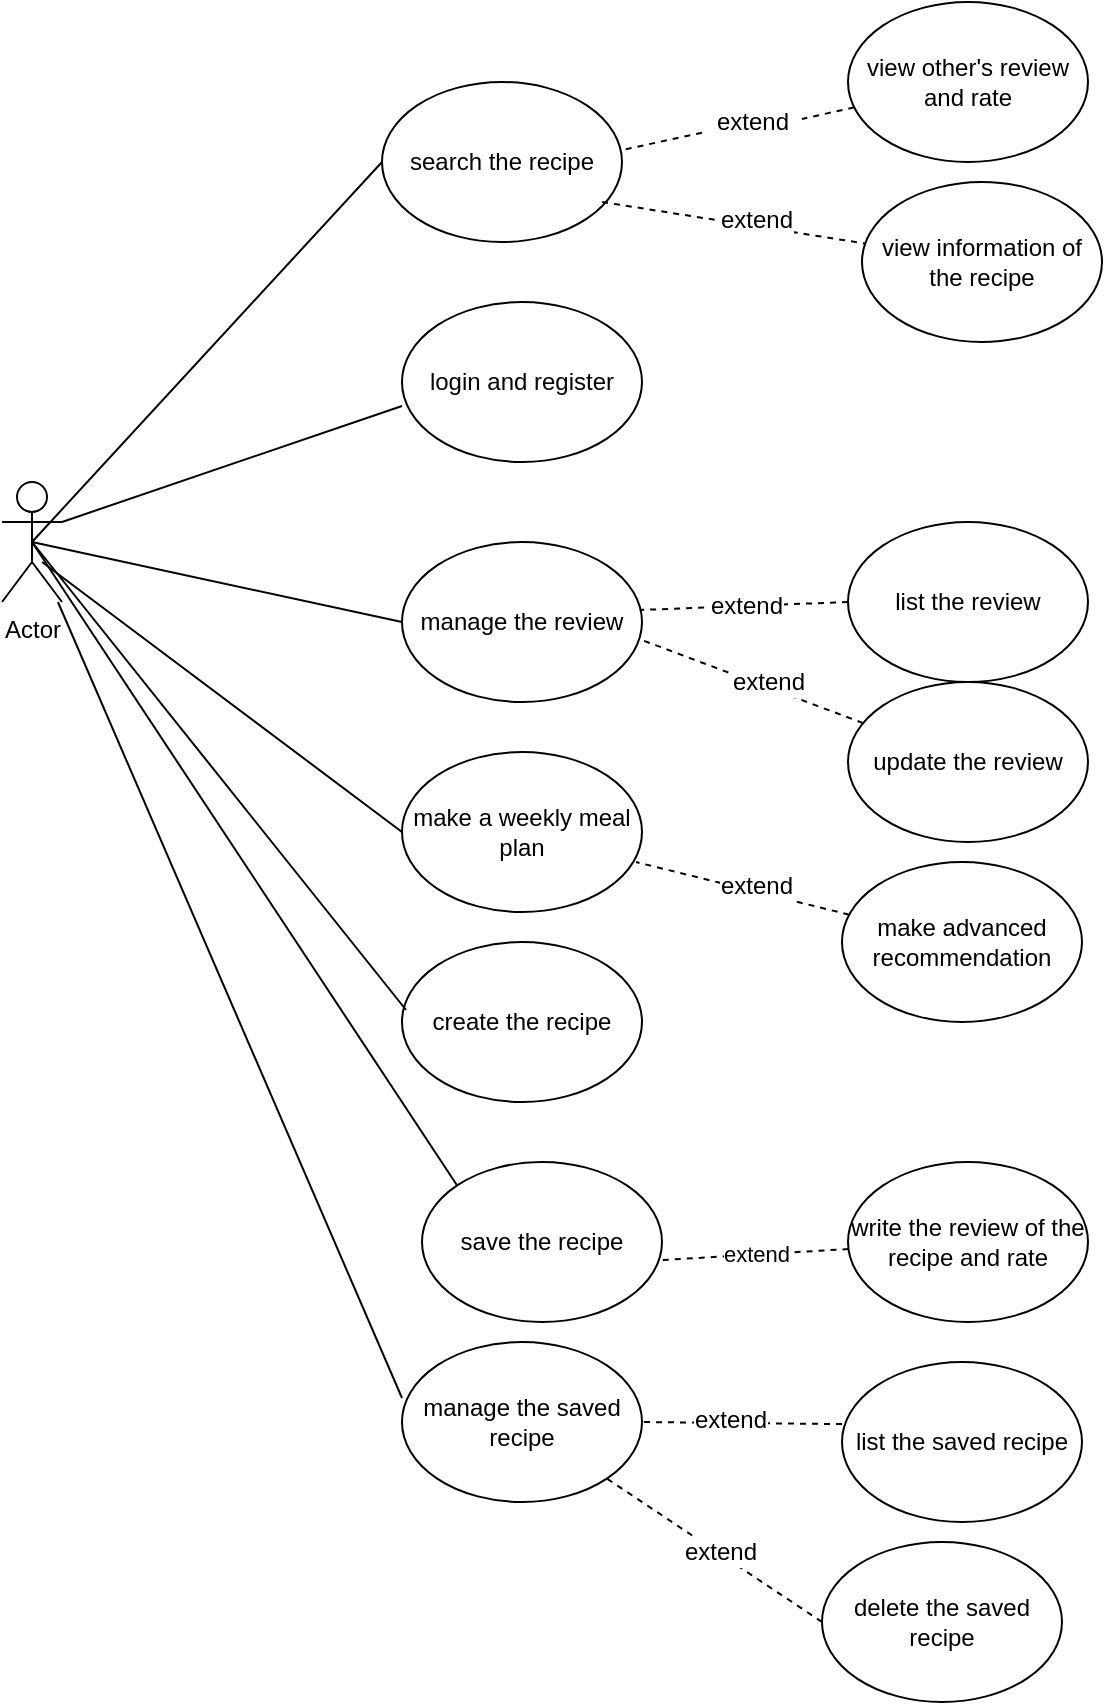 <mxfile version="12.2.9" type="github" pages="1">
  <diagram id="Bw5xsWEdGbu48Ygzj_-n" name="Page-1">
    <mxGraphModel dx="1355" dy="1915" grid="1" gridSize="10" guides="1" tooltips="1" connect="1" arrows="1" fold="1" page="1" pageScale="1" pageWidth="827" pageHeight="1169" math="0" shadow="0">
      <root>
        <mxCell id="0"/>
        <mxCell id="1" parent="0"/>
        <mxCell id="bjBqQtMSp6dqoQxwANr6-1" value="Actor" style="shape=umlActor;verticalLabelPosition=bottom;labelBackgroundColor=#ffffff;verticalAlign=top;html=1;outlineConnect=0;" parent="1" vertex="1">
          <mxGeometry x="50" y="190" width="30" height="60" as="geometry"/>
        </mxCell>
        <mxCell id="bjBqQtMSp6dqoQxwANr6-2" value="login and register" style="ellipse;whiteSpace=wrap;html=1;" parent="1" vertex="1">
          <mxGeometry x="250" y="100" width="120" height="80" as="geometry"/>
        </mxCell>
        <mxCell id="bjBqQtMSp6dqoQxwANr6-3" value="" style="endArrow=none;html=1;entryX=0;entryY=0.65;entryDx=0;entryDy=0;entryPerimeter=0;exitX=1;exitY=0.333;exitDx=0;exitDy=0;exitPerimeter=0;" parent="1" source="bjBqQtMSp6dqoQxwANr6-1" target="bjBqQtMSp6dqoQxwANr6-2" edge="1">
          <mxGeometry width="50" height="50" relative="1" as="geometry">
            <mxPoint x="50" y="380" as="sourcePoint"/>
            <mxPoint x="100" y="330" as="targetPoint"/>
          </mxGeometry>
        </mxCell>
        <mxCell id="bjBqQtMSp6dqoQxwANr6-4" value="manage the review" style="ellipse;whiteSpace=wrap;html=1;" parent="1" vertex="1">
          <mxGeometry x="250" y="220" width="120" height="80" as="geometry"/>
        </mxCell>
        <mxCell id="bjBqQtMSp6dqoQxwANr6-5" value="" style="endArrow=none;html=1;exitX=0;exitY=0.5;exitDx=0;exitDy=0;" parent="1" source="bjBqQtMSp6dqoQxwANr6-4" edge="1">
          <mxGeometry width="50" height="50" relative="1" as="geometry">
            <mxPoint x="50" y="480" as="sourcePoint"/>
            <mxPoint x="65" y="220" as="targetPoint"/>
          </mxGeometry>
        </mxCell>
        <mxCell id="bjBqQtMSp6dqoQxwANr6-10" value="list the review" style="ellipse;whiteSpace=wrap;html=1;" parent="1" vertex="1">
          <mxGeometry x="473" y="210" width="120" height="80" as="geometry"/>
        </mxCell>
        <mxCell id="bjBqQtMSp6dqoQxwANr6-12" value="update the review" style="ellipse;whiteSpace=wrap;html=1;" parent="1" vertex="1">
          <mxGeometry x="473" y="290" width="120" height="80" as="geometry"/>
        </mxCell>
        <mxCell id="bjBqQtMSp6dqoQxwANr6-16" value="search the recipe" style="ellipse;whiteSpace=wrap;html=1;" parent="1" vertex="1">
          <mxGeometry x="240" y="-10" width="120" height="80" as="geometry"/>
        </mxCell>
        <mxCell id="bjBqQtMSp6dqoQxwANr6-17" value="" style="endArrow=none;html=1;entryX=0.5;entryY=0.5;entryDx=0;entryDy=0;entryPerimeter=0;exitX=0;exitY=0.5;exitDx=0;exitDy=0;" parent="1" source="bjBqQtMSp6dqoQxwANr6-16" target="bjBqQtMSp6dqoQxwANr6-1" edge="1">
          <mxGeometry width="50" height="50" relative="1" as="geometry">
            <mxPoint x="50" y="670" as="sourcePoint"/>
            <mxPoint x="100" y="620" as="targetPoint"/>
          </mxGeometry>
        </mxCell>
        <mxCell id="bjBqQtMSp6dqoQxwANr6-18" value="save the recipe" style="ellipse;whiteSpace=wrap;html=1;" parent="1" vertex="1">
          <mxGeometry x="260" y="530" width="120" height="80" as="geometry"/>
        </mxCell>
        <mxCell id="bjBqQtMSp6dqoQxwANr6-19" value="" style="endArrow=none;html=1;exitX=0;exitY=0;exitDx=0;exitDy=0;entryX=0.5;entryY=0.5;entryDx=0;entryDy=0;entryPerimeter=0;" parent="1" source="bjBqQtMSp6dqoQxwANr6-18" target="bjBqQtMSp6dqoQxwANr6-1" edge="1">
          <mxGeometry width="50" height="50" relative="1" as="geometry">
            <mxPoint x="50" y="670" as="sourcePoint"/>
            <mxPoint x="50" y="280" as="targetPoint"/>
          </mxGeometry>
        </mxCell>
        <mxCell id="bjBqQtMSp6dqoQxwANr6-20" value="create the recipe" style="ellipse;whiteSpace=wrap;html=1;" parent="1" vertex="1">
          <mxGeometry x="250" y="420" width="120" height="80" as="geometry"/>
        </mxCell>
        <mxCell id="bjBqQtMSp6dqoQxwANr6-21" value="" style="endArrow=none;html=1;entryX=0.017;entryY=0.425;entryDx=0;entryDy=0;entryPerimeter=0;exitX=0.5;exitY=0.5;exitDx=0;exitDy=0;exitPerimeter=0;" parent="1" source="bjBqQtMSp6dqoQxwANr6-1" target="bjBqQtMSp6dqoQxwANr6-20" edge="1">
          <mxGeometry width="50" height="50" relative="1" as="geometry">
            <mxPoint x="70" y="230" as="sourcePoint"/>
            <mxPoint x="100" y="710" as="targetPoint"/>
          </mxGeometry>
        </mxCell>
        <mxCell id="bjBqQtMSp6dqoQxwANr6-25" value="view information of the recipe" style="ellipse;whiteSpace=wrap;html=1;" parent="1" vertex="1">
          <mxGeometry x="480" y="40" width="120" height="80" as="geometry"/>
        </mxCell>
        <mxCell id="bjBqQtMSp6dqoQxwANr6-26" value="" style="endArrow=none;dashed=1;html=1;exitX=0.917;exitY=0.75;exitDx=0;exitDy=0;exitPerimeter=0;" parent="1" source="bjBqQtMSp6dqoQxwANr6-16" target="bjBqQtMSp6dqoQxwANr6-25" edge="1">
          <mxGeometry width="50" height="50" relative="1" as="geometry">
            <mxPoint x="380" y="160" as="sourcePoint"/>
            <mxPoint x="100" y="710" as="targetPoint"/>
          </mxGeometry>
        </mxCell>
        <mxCell id="bjBqQtMSp6dqoQxwANr6-37" value="extend" style="text;html=1;align=center;verticalAlign=middle;resizable=0;points=[];;labelBackgroundColor=#ffffff;" parent="bjBqQtMSp6dqoQxwANr6-26" vertex="1" connectable="0">
          <mxGeometry x="0.164" y="3" relative="1" as="geometry">
            <mxPoint as="offset"/>
          </mxGeometry>
        </mxCell>
        <mxCell id="bjBqQtMSp6dqoQxwANr6-27" value="" style="endArrow=none;dashed=1;html=1;entryX=1;entryY=0.425;entryDx=0;entryDy=0;entryPerimeter=0;" parent="1" source="bjBqQtMSp6dqoQxwANr6-33" target="bjBqQtMSp6dqoQxwANr6-16" edge="1">
          <mxGeometry width="50" height="50" relative="1" as="geometry">
            <mxPoint x="430" y="220" as="sourcePoint"/>
            <mxPoint x="100" y="710" as="targetPoint"/>
          </mxGeometry>
        </mxCell>
        <mxCell id="bjBqQtMSp6dqoQxwANr6-28" value="view other&#39;s review and rate" style="ellipse;whiteSpace=wrap;html=1;" parent="1" vertex="1">
          <mxGeometry x="473" y="-50" width="120" height="80" as="geometry"/>
        </mxCell>
        <mxCell id="bjBqQtMSp6dqoQxwANr6-29" value="write the review of the recipe and rate" style="ellipse;whiteSpace=wrap;html=1;" parent="1" vertex="1">
          <mxGeometry x="473" y="530" width="120" height="80" as="geometry"/>
        </mxCell>
        <mxCell id="bjBqQtMSp6dqoQxwANr6-31" value="make a weekly meal plan" style="ellipse;whiteSpace=wrap;html=1;" parent="1" vertex="1">
          <mxGeometry x="250" y="325" width="120" height="80" as="geometry"/>
        </mxCell>
        <mxCell id="bjBqQtMSp6dqoQxwANr6-32" value="" style="endArrow=none;html=1;exitX=0;exitY=0.5;exitDx=0;exitDy=0;" parent="1" source="bjBqQtMSp6dqoQxwANr6-31" edge="1">
          <mxGeometry width="50" height="50" relative="1" as="geometry">
            <mxPoint x="50" y="800" as="sourcePoint"/>
            <mxPoint x="70" y="230" as="targetPoint"/>
          </mxGeometry>
        </mxCell>
        <mxCell id="bjBqQtMSp6dqoQxwANr6-33" value="extend" style="text;html=1;align=center;verticalAlign=middle;resizable=0;points=[];;autosize=1;" parent="1" vertex="1">
          <mxGeometry x="400" width="50" height="20" as="geometry"/>
        </mxCell>
        <mxCell id="bjBqQtMSp6dqoQxwANr6-34" value="" style="endArrow=none;dashed=1;html=1;entryX=1;entryY=0.425;entryDx=0;entryDy=0;entryPerimeter=0;" parent="1" source="bjBqQtMSp6dqoQxwANr6-28" target="bjBqQtMSp6dqoQxwANr6-33" edge="1">
          <mxGeometry width="50" height="50" relative="1" as="geometry">
            <mxPoint x="460.664" y="55.934" as="sourcePoint"/>
            <mxPoint x="380" y="64" as="targetPoint"/>
          </mxGeometry>
        </mxCell>
        <mxCell id="bjBqQtMSp6dqoQxwANr6-40" value="" style="endArrow=none;dashed=1;html=1;entryX=0.992;entryY=0.425;entryDx=0;entryDy=0;entryPerimeter=0;exitX=0;exitY=0.5;exitDx=0;exitDy=0;" parent="1" source="bjBqQtMSp6dqoQxwANr6-10" target="bjBqQtMSp6dqoQxwANr6-4" edge="1">
          <mxGeometry width="50" height="50" relative="1" as="geometry">
            <mxPoint x="50" y="760" as="sourcePoint"/>
            <mxPoint x="100" y="710" as="targetPoint"/>
          </mxGeometry>
        </mxCell>
        <mxCell id="bjBqQtMSp6dqoQxwANr6-45" value="extend" style="text;html=1;align=center;verticalAlign=middle;resizable=0;points=[];;labelBackgroundColor=#ffffff;" parent="bjBqQtMSp6dqoQxwANr6-40" vertex="1" connectable="0">
          <mxGeometry x="-0.017" relative="1" as="geometry">
            <mxPoint as="offset"/>
          </mxGeometry>
        </mxCell>
        <mxCell id="bjBqQtMSp6dqoQxwANr6-41" value="" style="endArrow=none;dashed=1;html=1;entryX=1;entryY=0.613;entryDx=0;entryDy=0;entryPerimeter=0;" parent="1" source="bjBqQtMSp6dqoQxwANr6-12" target="bjBqQtMSp6dqoQxwANr6-4" edge="1">
          <mxGeometry width="50" height="50" relative="1" as="geometry">
            <mxPoint x="483" y="260" as="sourcePoint"/>
            <mxPoint x="379.04" y="294" as="targetPoint"/>
          </mxGeometry>
        </mxCell>
        <mxCell id="bjBqQtMSp6dqoQxwANr6-44" value="extend" style="text;html=1;align=center;verticalAlign=middle;resizable=0;points=[];;labelBackgroundColor=#ffffff;" parent="bjBqQtMSp6dqoQxwANr6-41" vertex="1" connectable="0">
          <mxGeometry x="-0.11" y="-3" relative="1" as="geometry">
            <mxPoint as="offset"/>
          </mxGeometry>
        </mxCell>
        <mxCell id="bjBqQtMSp6dqoQxwANr6-52" value="extend" style="endArrow=none;dashed=1;html=1;entryX=1;entryY=0.613;entryDx=0;entryDy=0;entryPerimeter=0;" parent="1" source="bjBqQtMSp6dqoQxwANr6-29" target="bjBqQtMSp6dqoQxwANr6-18" edge="1">
          <mxGeometry width="50" height="50" relative="1" as="geometry">
            <mxPoint x="50" y="760" as="sourcePoint"/>
            <mxPoint x="100" y="710" as="targetPoint"/>
          </mxGeometry>
        </mxCell>
        <mxCell id="bjBqQtMSp6dqoQxwANr6-53" value="manage the saved recipe" style="ellipse;whiteSpace=wrap;html=1;" parent="1" vertex="1">
          <mxGeometry x="250" y="620" width="120" height="80" as="geometry"/>
        </mxCell>
        <mxCell id="bjBqQtMSp6dqoQxwANr6-54" value="" style="endArrow=none;html=1;exitX=0;exitY=0.35;exitDx=0;exitDy=0;exitPerimeter=0;" parent="1" source="bjBqQtMSp6dqoQxwANr6-53" target="bjBqQtMSp6dqoQxwANr6-1" edge="1">
          <mxGeometry width="50" height="50" relative="1" as="geometry">
            <mxPoint x="50" y="770" as="sourcePoint"/>
            <mxPoint x="100" y="720" as="targetPoint"/>
          </mxGeometry>
        </mxCell>
        <mxCell id="bjBqQtMSp6dqoQxwANr6-55" value="" style="endArrow=none;dashed=1;html=1;entryX=1;entryY=0.5;entryDx=0;entryDy=0;exitX=0;exitY=0.388;exitDx=0;exitDy=0;exitPerimeter=0;" parent="1" source="bjBqQtMSp6dqoQxwANr6-56" target="bjBqQtMSp6dqoQxwANr6-53" edge="1">
          <mxGeometry width="50" height="50" relative="1" as="geometry">
            <mxPoint x="450" y="660" as="sourcePoint"/>
            <mxPoint x="100" y="720" as="targetPoint"/>
          </mxGeometry>
        </mxCell>
        <mxCell id="bjBqQtMSp6dqoQxwANr6-61" value="extend" style="text;html=1;align=center;verticalAlign=middle;resizable=0;points=[];;labelBackgroundColor=#ffffff;" parent="bjBqQtMSp6dqoQxwANr6-55" vertex="1" connectable="0">
          <mxGeometry x="0.12" y="-2" relative="1" as="geometry">
            <mxPoint as="offset"/>
          </mxGeometry>
        </mxCell>
        <mxCell id="bjBqQtMSp6dqoQxwANr6-56" value="list the saved recipe" style="ellipse;whiteSpace=wrap;html=1;" parent="1" vertex="1">
          <mxGeometry x="470" y="630" width="120" height="80" as="geometry"/>
        </mxCell>
        <mxCell id="bjBqQtMSp6dqoQxwANr6-57" value="delete the saved recipe" style="ellipse;whiteSpace=wrap;html=1;" parent="1" vertex="1">
          <mxGeometry x="460" y="720" width="120" height="80" as="geometry"/>
        </mxCell>
        <mxCell id="bjBqQtMSp6dqoQxwANr6-60" value="" style="endArrow=none;dashed=1;html=1;entryX=1;entryY=1;entryDx=0;entryDy=0;exitX=0;exitY=0.5;exitDx=0;exitDy=0;" parent="1" source="bjBqQtMSp6dqoQxwANr6-57" target="bjBqQtMSp6dqoQxwANr6-53" edge="1">
          <mxGeometry width="50" height="50" relative="1" as="geometry">
            <mxPoint x="50" y="870" as="sourcePoint"/>
            <mxPoint x="100" y="820" as="targetPoint"/>
          </mxGeometry>
        </mxCell>
        <mxCell id="bjBqQtMSp6dqoQxwANr6-62" value="extend" style="text;html=1;align=center;verticalAlign=middle;resizable=0;points=[];;labelBackgroundColor=#ffffff;" parent="bjBqQtMSp6dqoQxwANr6-60" vertex="1" connectable="0">
          <mxGeometry x="-0.043" y="-1" relative="1" as="geometry">
            <mxPoint as="offset"/>
          </mxGeometry>
        </mxCell>
        <mxCell id="1txh4QhzGIP9jXSgnhpk-3" value="make advanced recommendation" style="ellipse;whiteSpace=wrap;html=1;" vertex="1" parent="1">
          <mxGeometry x="470" y="380" width="120" height="80" as="geometry"/>
        </mxCell>
        <mxCell id="1txh4QhzGIP9jXSgnhpk-4" value="" style="endArrow=none;dashed=1;html=1;entryX=1;entryY=0.613;entryDx=0;entryDy=0;entryPerimeter=0;" edge="1" source="1txh4QhzGIP9jXSgnhpk-3" parent="1">
          <mxGeometry width="50" height="50" relative="1" as="geometry">
            <mxPoint x="480" y="371" as="sourcePoint"/>
            <mxPoint x="367" y="380.04" as="targetPoint"/>
          </mxGeometry>
        </mxCell>
        <mxCell id="1txh4QhzGIP9jXSgnhpk-5" value="extend" style="text;html=1;align=center;verticalAlign=middle;resizable=0;points=[];;labelBackgroundColor=#ffffff;" vertex="1" connectable="0" parent="1txh4QhzGIP9jXSgnhpk-4">
          <mxGeometry x="-0.11" y="-3" relative="1" as="geometry">
            <mxPoint as="offset"/>
          </mxGeometry>
        </mxCell>
      </root>
    </mxGraphModel>
  </diagram>
</mxfile>
